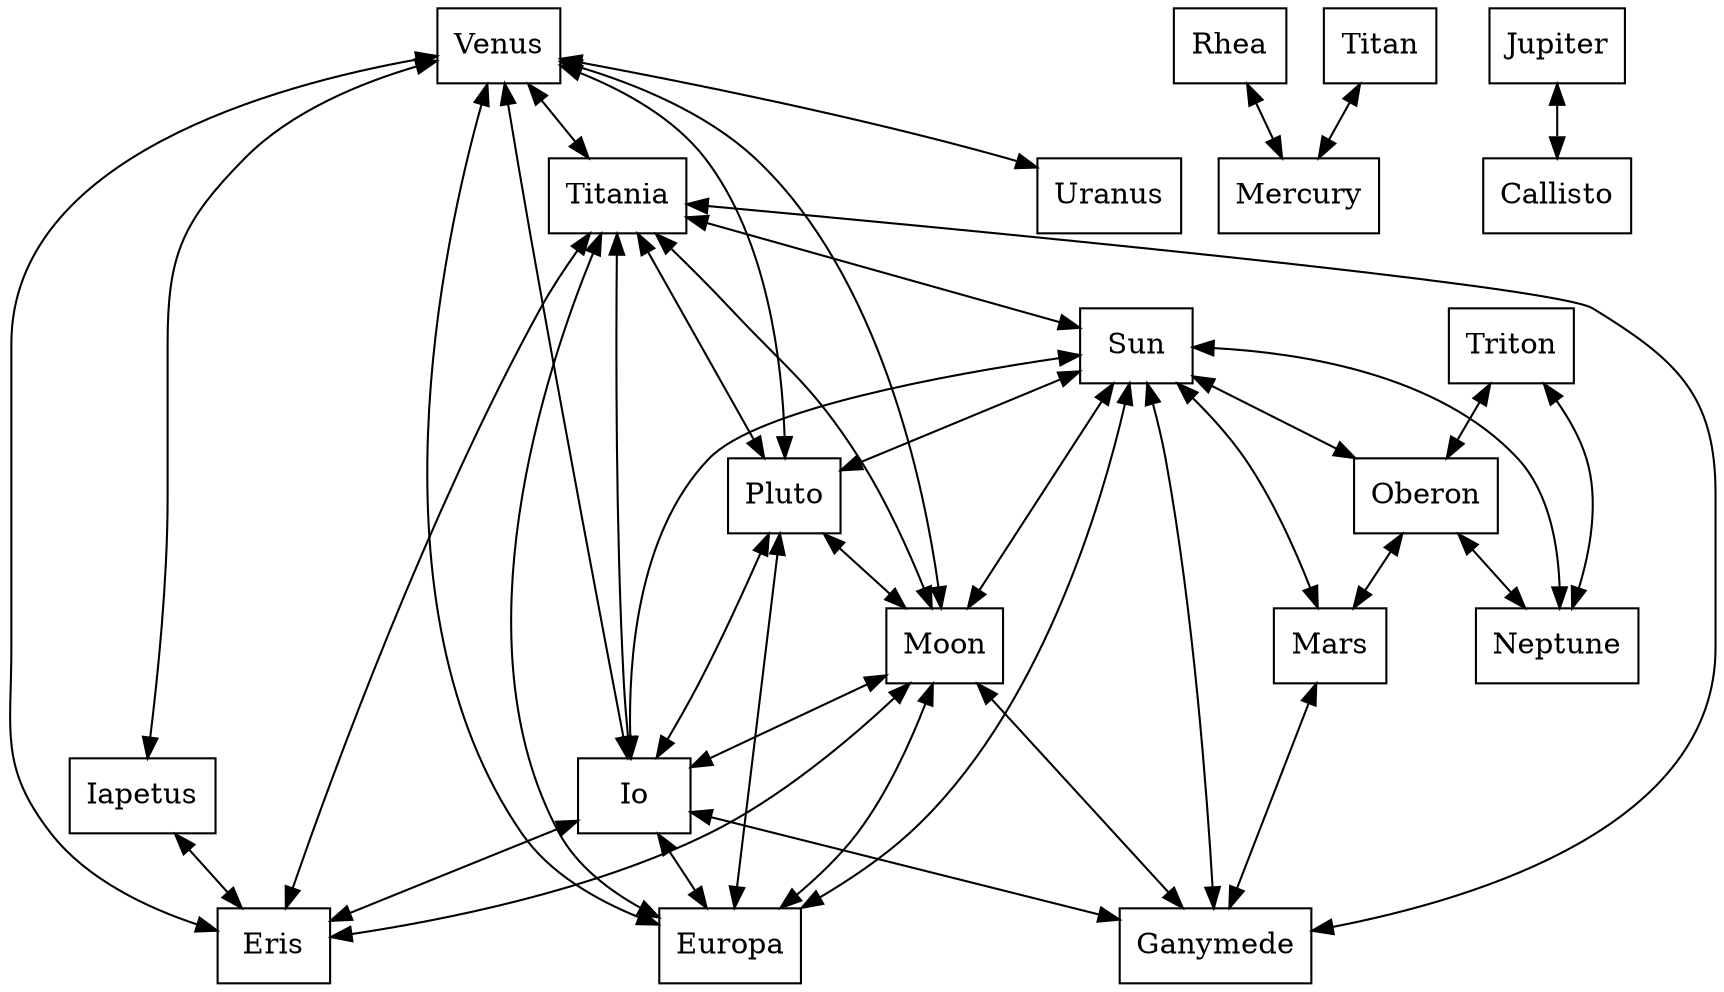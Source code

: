 digraph G {
  Eris [fillcolor="#0003E8", label="Eris", shape=box, ];
  Neptune [fillcolor="#0003E8", label="Neptune", shape=box, ];
  Mercury [fillcolor="#0003E8", label="Mercury", shape=box, ];
  Uranus [fillcolor="#0003E8", label="Uranus", shape=box, ];
  Ganymede [fillcolor="#0003E8", label="Ganymede", shape=box, ];
  Rhea [fillcolor="#0003E8", label="Rhea", shape=box, ];
  Titan [fillcolor="#0003E8", label="Titan", shape=box, ];
  Moon [fillcolor="#0003E8", label="Moon", shape=box, ];
  Sun [fillcolor="#0003E8", label="Sun", shape=box, ];
  Oberon [fillcolor="#0003E8", label="Oberon", shape=box, ];
  Venus [fillcolor="#0003E8", label="Venus", shape=box, ];
  Iapetus [fillcolor="#0003E8", label="Iapetus", shape=box, ];
  Titania [fillcolor="#0003E8", label="Titania", shape=box, ];
  Jupiter [fillcolor="#0003E8", label="Jupiter", shape=box, ];
  Europa [fillcolor="#0003E8", label="Europa", shape=box, ];
  Callisto [fillcolor="#0003E8", label="Callisto", shape=box, ];
  Pluto [fillcolor="#0003E8", label="Pluto", shape=box, ];
  Mars [fillcolor="#0003E8", label="Mars", shape=box, ];
  Io [fillcolor="#0003E8", label="Io", shape=box, ];
  Triton [fillcolor="#0003E8", label="Triton", shape=box, ];
  
  
  Rhea -> Mercury [dir=both, ];
  Titan -> Mercury [dir=both, ];
  Moon -> Eris [dir=both, ];
  Moon -> Europa [dir=both, ];
  Moon -> Ganymede [dir=both, ];
  Moon -> Io [dir=both, ];
  Sun -> Europa [dir=both, ];
  Sun -> Ganymede [dir=both, ];
  Sun -> Io [dir=both, ];
  Sun -> Mars [dir=both, ];
  Sun -> Moon [dir=both, ];
  Sun -> Neptune [dir=both, ];
  Sun -> Oberon [dir=both, ];
  Sun -> Pluto [dir=both, ];
  Oberon -> Mars [dir=both, ];
  Oberon -> Neptune [dir=both, ];
  Venus -> Eris [dir=both, ];
  Venus -> Europa [dir=both, ];
  Venus -> Iapetus [dir=both, ];
  Venus -> Io [dir=both, ];
  Venus -> Moon [dir=both, ];
  Venus -> Pluto [dir=both, ];
  Venus -> Titania [dir=both, ];
  Venus -> Uranus [dir=both, ];
  Iapetus -> Eris [dir=both, ];
  Titania -> Eris [dir=both, ];
  Titania -> Europa [dir=both, ];
  Titania -> Ganymede [dir=both, ];
  Titania -> Io [dir=both, ];
  Titania -> Moon [dir=both, ];
  Titania -> Pluto [dir=both, ];
  Titania -> Sun [dir=both, ];
  Jupiter -> Callisto [dir=both, ];
  Pluto -> Europa [dir=both, ];
  Pluto -> Io [dir=both, ];
  Pluto -> Moon [dir=both, ];
  Mars -> Ganymede [dir=both, ];
  Io -> Eris [dir=both, ];
  Io -> Europa [dir=both, ];
  Io -> Ganymede [dir=both, ];
  Triton -> Neptune [dir=both, ];
  Triton -> Oberon [dir=both, ];
  
  }